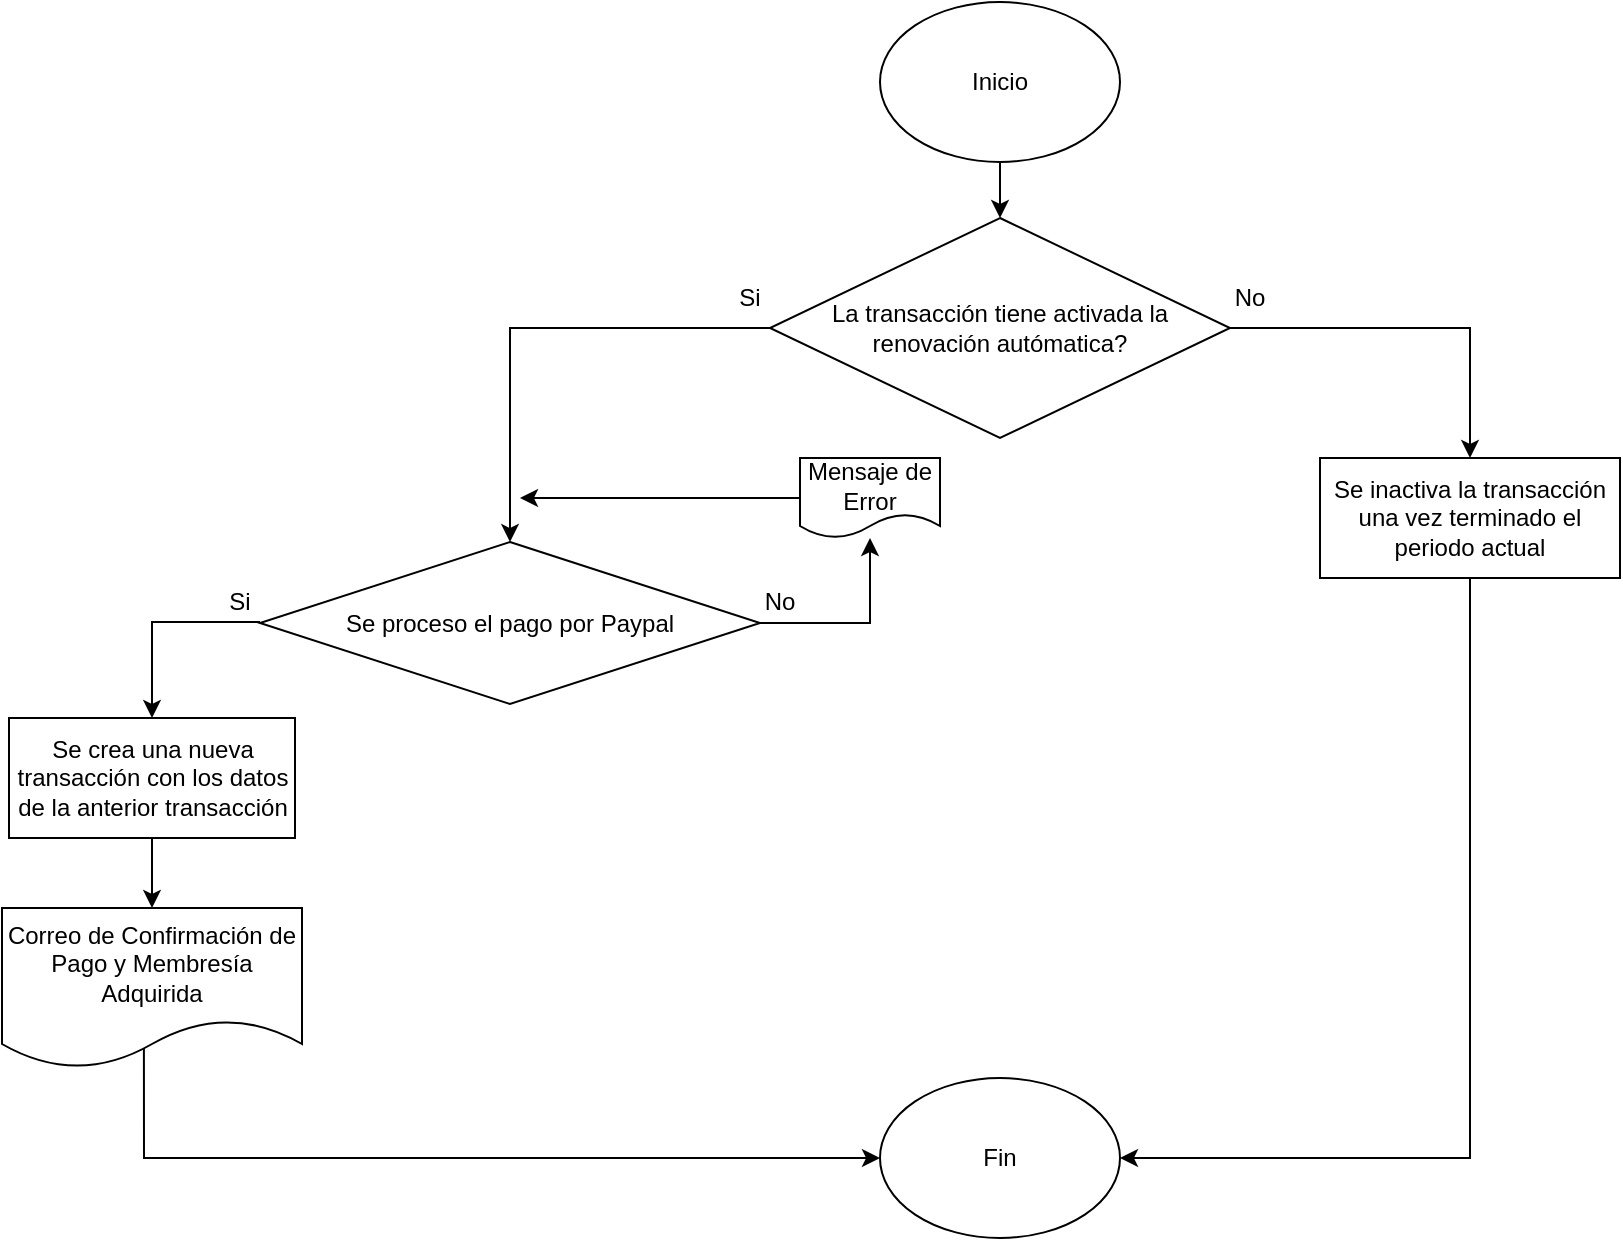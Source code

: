 <mxfile version="21.7.5" type="github">
  <diagram name="Página-1" id="X05K04WF6sTSOBm79SVp">
    <mxGraphModel dx="1257" dy="683" grid="1" gridSize="10" guides="1" tooltips="1" connect="1" arrows="1" fold="1" page="1" pageScale="1" pageWidth="1200" pageHeight="1169" math="0" shadow="0">
      <root>
        <mxCell id="0" />
        <mxCell id="1" parent="0" />
        <mxCell id="EFMaQVde5YRoi5evcj2K-3" style="edgeStyle=orthogonalEdgeStyle;rounded=0;orthogonalLoop=1;jettySize=auto;html=1;entryX=0.5;entryY=0;entryDx=0;entryDy=0;" edge="1" parent="1" source="EFMaQVde5YRoi5evcj2K-1" target="EFMaQVde5YRoi5evcj2K-2">
          <mxGeometry relative="1" as="geometry" />
        </mxCell>
        <mxCell id="EFMaQVde5YRoi5evcj2K-1" value="Inicio" style="ellipse;whiteSpace=wrap;html=1;" vertex="1" parent="1">
          <mxGeometry x="540" y="20" width="120" height="80" as="geometry" />
        </mxCell>
        <mxCell id="EFMaQVde5YRoi5evcj2K-25" style="edgeStyle=orthogonalEdgeStyle;rounded=0;orthogonalLoop=1;jettySize=auto;html=1;entryX=0.5;entryY=0;entryDx=0;entryDy=0;" edge="1" parent="1" source="EFMaQVde5YRoi5evcj2K-2" target="EFMaQVde5YRoi5evcj2K-24">
          <mxGeometry relative="1" as="geometry" />
        </mxCell>
        <mxCell id="EFMaQVde5YRoi5evcj2K-2" value="La transacción tiene activada la renovación autómatica?" style="rhombus;whiteSpace=wrap;html=1;" vertex="1" parent="1">
          <mxGeometry x="485" y="128" width="230" height="110" as="geometry" />
        </mxCell>
        <mxCell id="EFMaQVde5YRoi5evcj2K-6" style="edgeStyle=orthogonalEdgeStyle;rounded=0;orthogonalLoop=1;jettySize=auto;html=1;" edge="1" parent="1" source="EFMaQVde5YRoi5evcj2K-7" target="EFMaQVde5YRoi5evcj2K-9">
          <mxGeometry relative="1" as="geometry" />
        </mxCell>
        <mxCell id="EFMaQVde5YRoi5evcj2K-17" style="edgeStyle=orthogonalEdgeStyle;rounded=0;orthogonalLoop=1;jettySize=auto;html=1;entryX=0.5;entryY=0;entryDx=0;entryDy=0;exitX=1;exitY=1;exitDx=0;exitDy=0;" edge="1" parent="1" source="EFMaQVde5YRoi5evcj2K-11" target="EFMaQVde5YRoi5evcj2K-15">
          <mxGeometry relative="1" as="geometry">
            <Array as="points">
              <mxPoint x="176" y="330" />
            </Array>
          </mxGeometry>
        </mxCell>
        <mxCell id="EFMaQVde5YRoi5evcj2K-7" value="Se proceso el pago por Paypal" style="rhombus;whiteSpace=wrap;html=1;" vertex="1" parent="1">
          <mxGeometry x="230" y="290" width="250" height="81" as="geometry" />
        </mxCell>
        <mxCell id="EFMaQVde5YRoi5evcj2K-8" style="edgeStyle=orthogonalEdgeStyle;rounded=0;orthogonalLoop=1;jettySize=auto;html=1;" edge="1" parent="1" source="EFMaQVde5YRoi5evcj2K-9">
          <mxGeometry relative="1" as="geometry">
            <mxPoint x="360" y="268" as="targetPoint" />
          </mxGeometry>
        </mxCell>
        <mxCell id="EFMaQVde5YRoi5evcj2K-9" value="Mensaje de Error" style="shape=document;whiteSpace=wrap;html=1;boundedLbl=1;" vertex="1" parent="1">
          <mxGeometry x="500" y="248" width="70" height="40" as="geometry" />
        </mxCell>
        <mxCell id="EFMaQVde5YRoi5evcj2K-10" value="No" style="text;html=1;strokeColor=none;fillColor=none;align=center;verticalAlign=middle;whiteSpace=wrap;rounded=0;" vertex="1" parent="1">
          <mxGeometry x="480" y="310" width="20" height="20" as="geometry" />
        </mxCell>
        <mxCell id="EFMaQVde5YRoi5evcj2K-11" value="Si" style="text;html=1;strokeColor=none;fillColor=none;align=center;verticalAlign=middle;whiteSpace=wrap;rounded=0;" vertex="1" parent="1">
          <mxGeometry x="210" y="310" width="20" height="20" as="geometry" />
        </mxCell>
        <mxCell id="EFMaQVde5YRoi5evcj2K-14" value="" style="edgeStyle=orthogonalEdgeStyle;rounded=0;orthogonalLoop=1;jettySize=auto;html=1;" edge="1" parent="1" source="EFMaQVde5YRoi5evcj2K-15" target="EFMaQVde5YRoi5evcj2K-16">
          <mxGeometry relative="1" as="geometry" />
        </mxCell>
        <mxCell id="EFMaQVde5YRoi5evcj2K-15" value="Se crea una nueva transacción con los datos de la anterior transacción" style="rounded=0;whiteSpace=wrap;html=1;" vertex="1" parent="1">
          <mxGeometry x="104.5" y="378" width="143" height="60" as="geometry" />
        </mxCell>
        <mxCell id="EFMaQVde5YRoi5evcj2K-29" style="edgeStyle=orthogonalEdgeStyle;rounded=0;orthogonalLoop=1;jettySize=auto;html=1;entryX=0;entryY=0.5;entryDx=0;entryDy=0;exitX=0.473;exitY=0.875;exitDx=0;exitDy=0;exitPerimeter=0;" edge="1" parent="1" source="EFMaQVde5YRoi5evcj2K-16" target="EFMaQVde5YRoi5evcj2K-27">
          <mxGeometry relative="1" as="geometry">
            <Array as="points">
              <mxPoint x="172" y="598" />
            </Array>
          </mxGeometry>
        </mxCell>
        <mxCell id="EFMaQVde5YRoi5evcj2K-16" value="Correo de Confirmación de Pago y Membresía Adquirida" style="shape=document;whiteSpace=wrap;html=1;boundedLbl=1;" vertex="1" parent="1">
          <mxGeometry x="101" y="473" width="150" height="80" as="geometry" />
        </mxCell>
        <mxCell id="EFMaQVde5YRoi5evcj2K-20" value="" style="edgeStyle=orthogonalEdgeStyle;rounded=0;orthogonalLoop=1;jettySize=auto;html=1;entryX=0.5;entryY=0;entryDx=0;entryDy=0;" edge="1" parent="1" source="EFMaQVde5YRoi5evcj2K-2" target="EFMaQVde5YRoi5evcj2K-7">
          <mxGeometry relative="1" as="geometry">
            <mxPoint x="485" y="183" as="sourcePoint" />
            <mxPoint x="355" y="228" as="targetPoint" />
          </mxGeometry>
        </mxCell>
        <mxCell id="EFMaQVde5YRoi5evcj2K-21" value="Si" style="text;html=1;strokeColor=none;fillColor=none;align=center;verticalAlign=middle;whiteSpace=wrap;rounded=0;" vertex="1" parent="1">
          <mxGeometry x="465" y="158" width="20" height="20" as="geometry" />
        </mxCell>
        <mxCell id="EFMaQVde5YRoi5evcj2K-28" style="edgeStyle=orthogonalEdgeStyle;rounded=0;orthogonalLoop=1;jettySize=auto;html=1;entryX=1;entryY=0.5;entryDx=0;entryDy=0;exitX=0.5;exitY=1;exitDx=0;exitDy=0;" edge="1" parent="1" source="EFMaQVde5YRoi5evcj2K-24" target="EFMaQVde5YRoi5evcj2K-27">
          <mxGeometry relative="1" as="geometry" />
        </mxCell>
        <mxCell id="EFMaQVde5YRoi5evcj2K-24" value="Se inactiva la transacción una vez terminado el periodo actual" style="rounded=0;whiteSpace=wrap;html=1;" vertex="1" parent="1">
          <mxGeometry x="760" y="248" width="150" height="60" as="geometry" />
        </mxCell>
        <mxCell id="EFMaQVde5YRoi5evcj2K-26" value="No" style="text;html=1;strokeColor=none;fillColor=none;align=center;verticalAlign=middle;whiteSpace=wrap;rounded=0;" vertex="1" parent="1">
          <mxGeometry x="715" y="158" width="20" height="20" as="geometry" />
        </mxCell>
        <mxCell id="EFMaQVde5YRoi5evcj2K-27" value="Fin" style="ellipse;whiteSpace=wrap;html=1;" vertex="1" parent="1">
          <mxGeometry x="540" y="558" width="120" height="80" as="geometry" />
        </mxCell>
      </root>
    </mxGraphModel>
  </diagram>
</mxfile>
